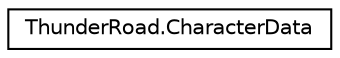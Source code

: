 digraph "Graphical Class Hierarchy"
{
 // LATEX_PDF_SIZE
  edge [fontname="Helvetica",fontsize="10",labelfontname="Helvetica",labelfontsize="10"];
  node [fontname="Helvetica",fontsize="10",shape=record];
  rankdir="LR";
  Node0 [label="ThunderRoad.CharacterData",height=0.2,width=0.4,color="black", fillcolor="white", style="filled",URL="$class_thunder_road_1_1_character_data.html",tooltip="Class CharacterData."];
}

